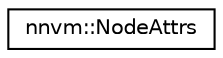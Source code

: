 digraph "Graphical Class Hierarchy"
{
 // LATEX_PDF_SIZE
  edge [fontname="Helvetica",fontsize="10",labelfontname="Helvetica",labelfontsize="10"];
  node [fontname="Helvetica",fontsize="10",shape=record];
  rankdir="LR";
  Node0 [label="nnvm::NodeAttrs",height=0.2,width=0.4,color="black", fillcolor="white", style="filled",URL="$structnnvm_1_1NodeAttrs.html",tooltip="The attributes of the current operation node. Usually are additional parameters like axis,..."];
}
